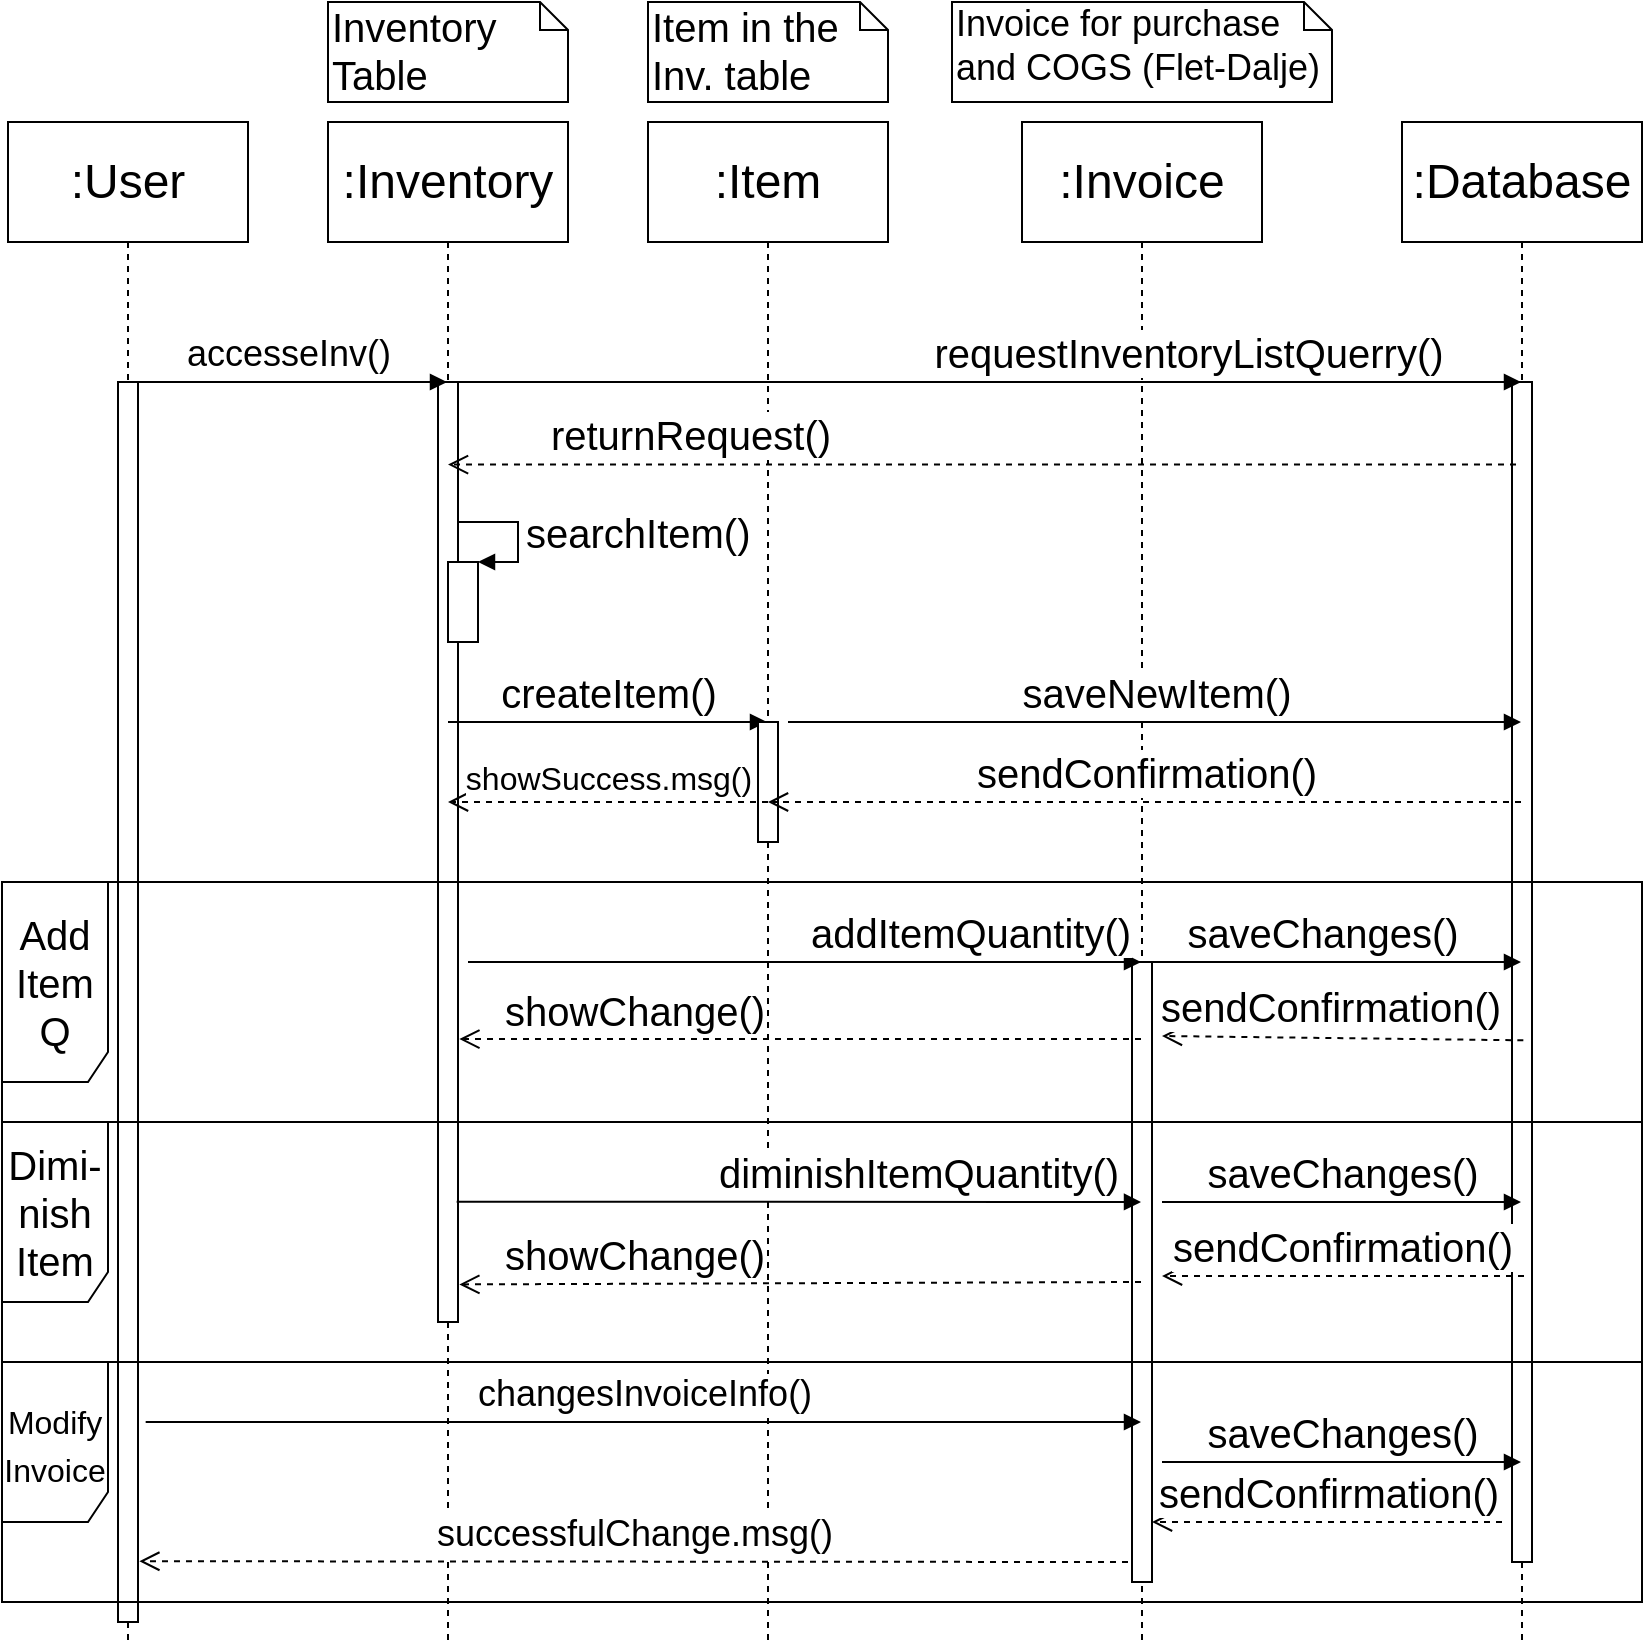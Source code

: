 <mxfile version="13.1.0" type="github">
  <diagram id="_vBL-X1PGghgKWmRLYzl" name="Page-1">
    <mxGraphModel dx="1303" dy="718" grid="1" gridSize="10" guides="1" tooltips="1" connect="1" arrows="1" fold="1" page="1" pageScale="1" pageWidth="827" pageHeight="1169" math="0" shadow="0">
      <root>
        <mxCell id="0" />
        <mxCell id="1" parent="0" />
        <mxCell id="t1x-JOoqdJyDRKMV1GtA-18" value=":Invoice" style="shape=umlLifeline;perimeter=lifelinePerimeter;whiteSpace=wrap;html=1;container=1;collapsible=0;recursiveResize=0;outlineConnect=0;size=60;fontSize=24;" parent="1" vertex="1">
          <mxGeometry x="517" y="60" width="120" height="760" as="geometry" />
        </mxCell>
        <mxCell id="t1x-JOoqdJyDRKMV1GtA-34" value="" style="html=1;points=[];perimeter=orthogonalPerimeter;fontSize=20;" parent="t1x-JOoqdJyDRKMV1GtA-18" vertex="1">
          <mxGeometry x="55" y="420" width="10" height="310" as="geometry" />
        </mxCell>
        <mxCell id="t1x-JOoqdJyDRKMV1GtA-5" value=":Database" style="shape=umlLifeline;perimeter=lifelinePerimeter;whiteSpace=wrap;html=1;container=1;collapsible=0;recursiveResize=0;outlineConnect=0;size=60;fontSize=24;" parent="1" vertex="1">
          <mxGeometry x="707" y="60" width="120" height="760" as="geometry" />
        </mxCell>
        <mxCell id="t1x-JOoqdJyDRKMV1GtA-32" value="" style="html=1;points=[];perimeter=orthogonalPerimeter;fontSize=20;" parent="t1x-JOoqdJyDRKMV1GtA-5" vertex="1">
          <mxGeometry x="55" y="130" width="10" height="590" as="geometry" />
        </mxCell>
        <mxCell id="t1x-JOoqdJyDRKMV1GtA-3" value=":Inventory" style="shape=umlLifeline;perimeter=lifelinePerimeter;whiteSpace=wrap;html=1;container=1;collapsible=0;recursiveResize=0;outlineConnect=0;size=60;fontSize=24;" parent="1" vertex="1">
          <mxGeometry x="170" y="60" width="120" height="760" as="geometry" />
        </mxCell>
        <mxCell id="t1x-JOoqdJyDRKMV1GtA-31" value="" style="html=1;points=[];perimeter=orthogonalPerimeter;fontSize=20;" parent="t1x-JOoqdJyDRKMV1GtA-3" vertex="1">
          <mxGeometry x="55" y="130" width="10" height="470" as="geometry" />
        </mxCell>
        <mxCell id="t1x-JOoqdJyDRKMV1GtA-11" value="" style="html=1;points=[];perimeter=orthogonalPerimeter;fontSize=20;" parent="t1x-JOoqdJyDRKMV1GtA-3" vertex="1">
          <mxGeometry x="60" y="220" width="15" height="40" as="geometry" />
        </mxCell>
        <mxCell id="t1x-JOoqdJyDRKMV1GtA-12" value="searchItem()" style="edgeStyle=orthogonalEdgeStyle;html=1;align=left;spacingLeft=2;endArrow=block;rounded=0;entryX=1;entryY=0;fontSize=20;" parent="t1x-JOoqdJyDRKMV1GtA-3" source="t1x-JOoqdJyDRKMV1GtA-31" target="t1x-JOoqdJyDRKMV1GtA-11" edge="1">
          <mxGeometry relative="1" as="geometry">
            <mxPoint x="70" y="200" as="sourcePoint" />
            <Array as="points">
              <mxPoint x="95" y="200" />
              <mxPoint x="95" y="220" />
            </Array>
          </mxGeometry>
        </mxCell>
        <mxCell id="t1x-JOoqdJyDRKMV1GtA-14" value="createItem()" style="html=1;verticalAlign=bottom;endArrow=block;fontSize=20;" parent="t1x-JOoqdJyDRKMV1GtA-3" target="t1x-JOoqdJyDRKMV1GtA-4" edge="1">
          <mxGeometry width="80" relative="1" as="geometry">
            <mxPoint x="60" y="300" as="sourcePoint" />
            <mxPoint x="140" y="300" as="targetPoint" />
          </mxGeometry>
        </mxCell>
        <mxCell id="t1x-JOoqdJyDRKMV1GtA-4" value=":Item" style="shape=umlLifeline;perimeter=lifelinePerimeter;whiteSpace=wrap;html=1;container=1;collapsible=0;recursiveResize=0;outlineConnect=0;size=60;fontSize=24;" parent="1" vertex="1">
          <mxGeometry x="330" y="60" width="120" height="760" as="geometry" />
        </mxCell>
        <mxCell id="t1x-JOoqdJyDRKMV1GtA-15" value="saveNewItem()" style="html=1;verticalAlign=bottom;endArrow=block;fontSize=20;" parent="t1x-JOoqdJyDRKMV1GtA-4" target="t1x-JOoqdJyDRKMV1GtA-5" edge="1">
          <mxGeometry width="80" relative="1" as="geometry">
            <mxPoint x="70" y="300" as="sourcePoint" />
            <mxPoint x="150" y="310" as="targetPoint" />
            <Array as="points">
              <mxPoint x="100" y="300" />
              <mxPoint x="300" y="300" />
            </Array>
          </mxGeometry>
        </mxCell>
        <mxCell id="t1x-JOoqdJyDRKMV1GtA-33" value="" style="html=1;points=[];perimeter=orthogonalPerimeter;fontSize=20;" parent="t1x-JOoqdJyDRKMV1GtA-4" vertex="1">
          <mxGeometry x="55" y="300" width="10" height="60" as="geometry" />
        </mxCell>
        <mxCell id="t1x-JOoqdJyDRKMV1GtA-6" value="Inventory Table" style="shape=note;whiteSpace=wrap;html=1;size=14;verticalAlign=top;align=left;spacingTop=-6;fontSize=20;" parent="1" vertex="1">
          <mxGeometry x="170" width="120" height="50" as="geometry" />
        </mxCell>
        <mxCell id="t1x-JOoqdJyDRKMV1GtA-7" value="Item in the Inv. table" style="shape=note;whiteSpace=wrap;html=1;size=14;verticalAlign=top;align=left;spacingTop=-6;fontSize=20;" parent="1" vertex="1">
          <mxGeometry x="330" width="120" height="50" as="geometry" />
        </mxCell>
        <mxCell id="t1x-JOoqdJyDRKMV1GtA-9" value="requestInventoryListQuerry()" style="html=1;verticalAlign=bottom;endArrow=block;fontSize=20;" parent="1" target="t1x-JOoqdJyDRKMV1GtA-5" edge="1">
          <mxGeometry x="0.378" width="80" relative="1" as="geometry">
            <mxPoint x="230" y="190" as="sourcePoint" />
            <mxPoint x="237" y="190" as="targetPoint" />
            <Array as="points">
              <mxPoint x="230" y="190" />
            </Array>
            <mxPoint as="offset" />
          </mxGeometry>
        </mxCell>
        <mxCell id="t1x-JOoqdJyDRKMV1GtA-10" value="returnRequest()" style="html=1;verticalAlign=bottom;endArrow=open;dashed=1;endSize=8;fontSize=20;exitX=0.2;exitY=0.07;exitDx=0;exitDy=0;exitPerimeter=0;" parent="1" source="t1x-JOoqdJyDRKMV1GtA-32" target="t1x-JOoqdJyDRKMV1GtA-3" edge="1">
          <mxGeometry x="0.547" relative="1" as="geometry">
            <mxPoint x="677" y="220" as="sourcePoint" />
            <mxPoint x="557" y="220" as="targetPoint" />
            <mxPoint as="offset" />
          </mxGeometry>
        </mxCell>
        <mxCell id="t1x-JOoqdJyDRKMV1GtA-16" value="sendConfirmation()" style="html=1;verticalAlign=bottom;endArrow=open;dashed=1;endSize=8;fontSize=20;" parent="1" source="t1x-JOoqdJyDRKMV1GtA-5" target="t1x-JOoqdJyDRKMV1GtA-4" edge="1">
          <mxGeometry x="-0.004" relative="1" as="geometry">
            <mxPoint x="647" y="400" as="sourcePoint" />
            <mxPoint x="567" y="400" as="targetPoint" />
            <Array as="points">
              <mxPoint x="497" y="400" />
            </Array>
            <mxPoint as="offset" />
          </mxGeometry>
        </mxCell>
        <mxCell id="t1x-JOoqdJyDRKMV1GtA-17" value="showSuccess.msg()" style="html=1;verticalAlign=bottom;endArrow=open;dashed=1;endSize=8;fontSize=16;" parent="1" target="t1x-JOoqdJyDRKMV1GtA-3" edge="1">
          <mxGeometry relative="1" as="geometry">
            <mxPoint x="390" y="400" as="sourcePoint" />
            <mxPoint x="277" y="400" as="targetPoint" />
          </mxGeometry>
        </mxCell>
        <mxCell id="t1x-JOoqdJyDRKMV1GtA-21" value="addItemQuantity()" style="html=1;verticalAlign=bottom;endArrow=block;fontSize=20;" parent="1" target="t1x-JOoqdJyDRKMV1GtA-18" edge="1">
          <mxGeometry x="0.49" width="80" relative="1" as="geometry">
            <mxPoint x="240" y="480" as="sourcePoint" />
            <mxPoint x="227" y="480" as="targetPoint" />
            <mxPoint as="offset" />
            <Array as="points">
              <mxPoint x="310" y="480" />
            </Array>
          </mxGeometry>
        </mxCell>
        <mxCell id="t1x-JOoqdJyDRKMV1GtA-22" value="saveChanges()" style="html=1;verticalAlign=bottom;endArrow=block;fontSize=20;" parent="1" target="t1x-JOoqdJyDRKMV1GtA-5" edge="1">
          <mxGeometry width="80" relative="1" as="geometry">
            <mxPoint x="567" y="480" as="sourcePoint" />
            <mxPoint x="647" y="480" as="targetPoint" />
          </mxGeometry>
        </mxCell>
        <mxCell id="t1x-JOoqdJyDRKMV1GtA-23" value="sendConfirmation()" style="html=1;verticalAlign=bottom;endArrow=open;dashed=1;endSize=8;fontSize=20;" parent="1" edge="1">
          <mxGeometry x="0.081" y="-1" relative="1" as="geometry">
            <mxPoint x="767.67" y="519.17" as="sourcePoint" />
            <mxPoint x="587" y="517" as="targetPoint" />
            <Array as="points" />
            <mxPoint x="1" as="offset" />
          </mxGeometry>
        </mxCell>
        <mxCell id="t1x-JOoqdJyDRKMV1GtA-26" value="Invoice for purchase and COGS (Flet-Dalje)" style="shape=note;whiteSpace=wrap;html=1;size=14;verticalAlign=top;align=left;spacingTop=-6;fontSize=18;" parent="1" vertex="1">
          <mxGeometry x="482" width="190" height="50" as="geometry" />
        </mxCell>
        <mxCell id="t1x-JOoqdJyDRKMV1GtA-28" value="diminishItemQuantity()" style="html=1;verticalAlign=bottom;endArrow=block;fontSize=20;exitX=0.933;exitY=0.872;exitDx=0;exitDy=0;exitPerimeter=0;" parent="1" edge="1" source="t1x-JOoqdJyDRKMV1GtA-31">
          <mxGeometry x="0.35" width="80" relative="1" as="geometry">
            <mxPoint x="240" y="600" as="sourcePoint" />
            <mxPoint x="576.5" y="600" as="targetPoint" />
            <mxPoint as="offset" />
          </mxGeometry>
        </mxCell>
        <mxCell id="t1x-JOoqdJyDRKMV1GtA-29" value="saveChanges()" style="html=1;verticalAlign=bottom;endArrow=block;fontSize=20;" parent="1" edge="1">
          <mxGeometry width="80" relative="1" as="geometry">
            <mxPoint x="587" y="600" as="sourcePoint" />
            <mxPoint x="766.5" y="600" as="targetPoint" />
          </mxGeometry>
        </mxCell>
        <mxCell id="t1x-JOoqdJyDRKMV1GtA-30" value="sendConfirmation()" style="html=1;verticalAlign=bottom;endArrow=open;dashed=1;endSize=8;fontSize=20;" parent="1" edge="1">
          <mxGeometry x="0.005" relative="1" as="geometry">
            <mxPoint x="768" y="637" as="sourcePoint" />
            <mxPoint x="587" y="637" as="targetPoint" />
            <Array as="points" />
            <mxPoint as="offset" />
          </mxGeometry>
        </mxCell>
        <mxCell id="t1x-JOoqdJyDRKMV1GtA-27" value="showChange()" style="html=1;verticalAlign=bottom;endArrow=open;dashed=1;endSize=8;fontSize=20;entryX=1.067;entryY=0.96;entryDx=0;entryDy=0;entryPerimeter=0;" parent="1" edge="1" target="t1x-JOoqdJyDRKMV1GtA-31">
          <mxGeometry x="0.488" relative="1" as="geometry">
            <mxPoint x="576.5" y="640" as="sourcePoint" />
            <mxPoint x="240" y="640" as="targetPoint" />
            <mxPoint as="offset" />
          </mxGeometry>
        </mxCell>
        <mxCell id="Fg4e3nm4EIq3Di3TGo6C-3" value="saveChanges()" style="html=1;verticalAlign=bottom;endArrow=block;fontSize=20;" parent="1" edge="1">
          <mxGeometry x="0.003" width="80" relative="1" as="geometry">
            <mxPoint x="587" y="730" as="sourcePoint" />
            <mxPoint x="766.5" y="730" as="targetPoint" />
            <mxPoint as="offset" />
          </mxGeometry>
        </mxCell>
        <mxCell id="Fg4e3nm4EIq3Di3TGo6C-4" value="sendConfirmation()" style="html=1;verticalAlign=bottom;endArrow=open;dashed=1;endSize=8;fontSize=20;" parent="1" target="t1x-JOoqdJyDRKMV1GtA-34" edge="1">
          <mxGeometry relative="1" as="geometry">
            <mxPoint x="757" y="760" as="sourcePoint" />
            <mxPoint x="677" y="770" as="targetPoint" />
            <Array as="points">
              <mxPoint x="650" y="760" />
            </Array>
          </mxGeometry>
        </mxCell>
        <mxCell id="-9AVnPDUufy4Ap4M-CQY-1" value=":User" style="shape=umlLifeline;perimeter=lifelinePerimeter;whiteSpace=wrap;html=1;container=1;collapsible=0;recursiveResize=0;outlineConnect=0;size=60;fontSize=24;" vertex="1" parent="1">
          <mxGeometry x="10" y="60" width="120" height="760" as="geometry" />
        </mxCell>
        <mxCell id="-9AVnPDUufy4Ap4M-CQY-3" value="" style="html=1;points=[];perimeter=orthogonalPerimeter;fontSize=20;" vertex="1" parent="-9AVnPDUufy4Ap4M-CQY-1">
          <mxGeometry x="55" y="130" width="10" height="620" as="geometry" />
        </mxCell>
        <mxCell id="-9AVnPDUufy4Ap4M-CQY-4" value="accesseInv()" style="html=1;verticalAlign=bottom;endArrow=block;fontSize=18;" edge="1" parent="1" source="-9AVnPDUufy4Ap4M-CQY-1" target="t1x-JOoqdJyDRKMV1GtA-3">
          <mxGeometry width="80" relative="1" as="geometry">
            <mxPoint x="120" y="190" as="sourcePoint" />
            <mxPoint x="200" y="190" as="targetPoint" />
            <Array as="points">
              <mxPoint x="170" y="190" />
            </Array>
          </mxGeometry>
        </mxCell>
        <mxCell id="-9AVnPDUufy4Ap4M-CQY-5" value="changesInvoiceInfo()" style="html=1;verticalAlign=bottom;endArrow=block;fontSize=18;" edge="1" parent="1" target="t1x-JOoqdJyDRKMV1GtA-18">
          <mxGeometry width="80" relative="1" as="geometry">
            <mxPoint x="78.833" y="710" as="sourcePoint" />
            <mxPoint x="239.5" y="710" as="targetPoint" />
            <Array as="points">
              <mxPoint x="180" y="710" />
            </Array>
          </mxGeometry>
        </mxCell>
        <mxCell id="-9AVnPDUufy4Ap4M-CQY-6" value="successfulChange.msg()" style="html=1;verticalAlign=bottom;endArrow=open;dashed=1;endSize=8;fontSize=18;entryX=1.067;entryY=0.951;entryDx=0;entryDy=0;entryPerimeter=0;" edge="1" parent="1" target="-9AVnPDUufy4Ap4M-CQY-3">
          <mxGeometry relative="1" as="geometry">
            <mxPoint x="570" y="780" as="sourcePoint" />
            <mxPoint x="80" y="780" as="targetPoint" />
          </mxGeometry>
        </mxCell>
        <mxCell id="t1x-JOoqdJyDRKMV1GtA-24" value="showChange()" style="html=1;verticalAlign=bottom;endArrow=open;dashed=1;endSize=8;fontSize=20;entryX=1.067;entryY=0.699;entryDx=0;entryDy=0;entryPerimeter=0;" parent="1" source="t1x-JOoqdJyDRKMV1GtA-18" edge="1" target="t1x-JOoqdJyDRKMV1GtA-31">
          <mxGeometry x="0.488" relative="1" as="geometry">
            <mxPoint x="310" y="520" as="sourcePoint" />
            <mxPoint x="240" y="520" as="targetPoint" />
            <mxPoint as="offset" />
          </mxGeometry>
        </mxCell>
        <mxCell id="t1x-JOoqdJyDRKMV1GtA-20" value="Add Item Q" style="shape=umlFrame;whiteSpace=wrap;html=1;fontSize=20;width=53;height=100;" parent="1" vertex="1">
          <mxGeometry x="7" y="440" width="820" height="120" as="geometry" />
        </mxCell>
        <mxCell id="t1x-JOoqdJyDRKMV1GtA-25" value="Dimi-nish Item" style="shape=umlFrame;whiteSpace=wrap;html=1;fontSize=20;width=53;height=90;" parent="1" vertex="1">
          <mxGeometry x="7" y="560" width="820" height="120" as="geometry" />
        </mxCell>
        <mxCell id="Fg4e3nm4EIq3Di3TGo6C-1" value="&lt;font style=&quot;font-size: 16px&quot;&gt;Modify Invoice&lt;/font&gt;" style="shape=umlFrame;whiteSpace=wrap;html=1;fontSize=20;width=53;height=80;" parent="1" vertex="1">
          <mxGeometry x="7" y="680" width="820" height="120" as="geometry" />
        </mxCell>
      </root>
    </mxGraphModel>
  </diagram>
</mxfile>
